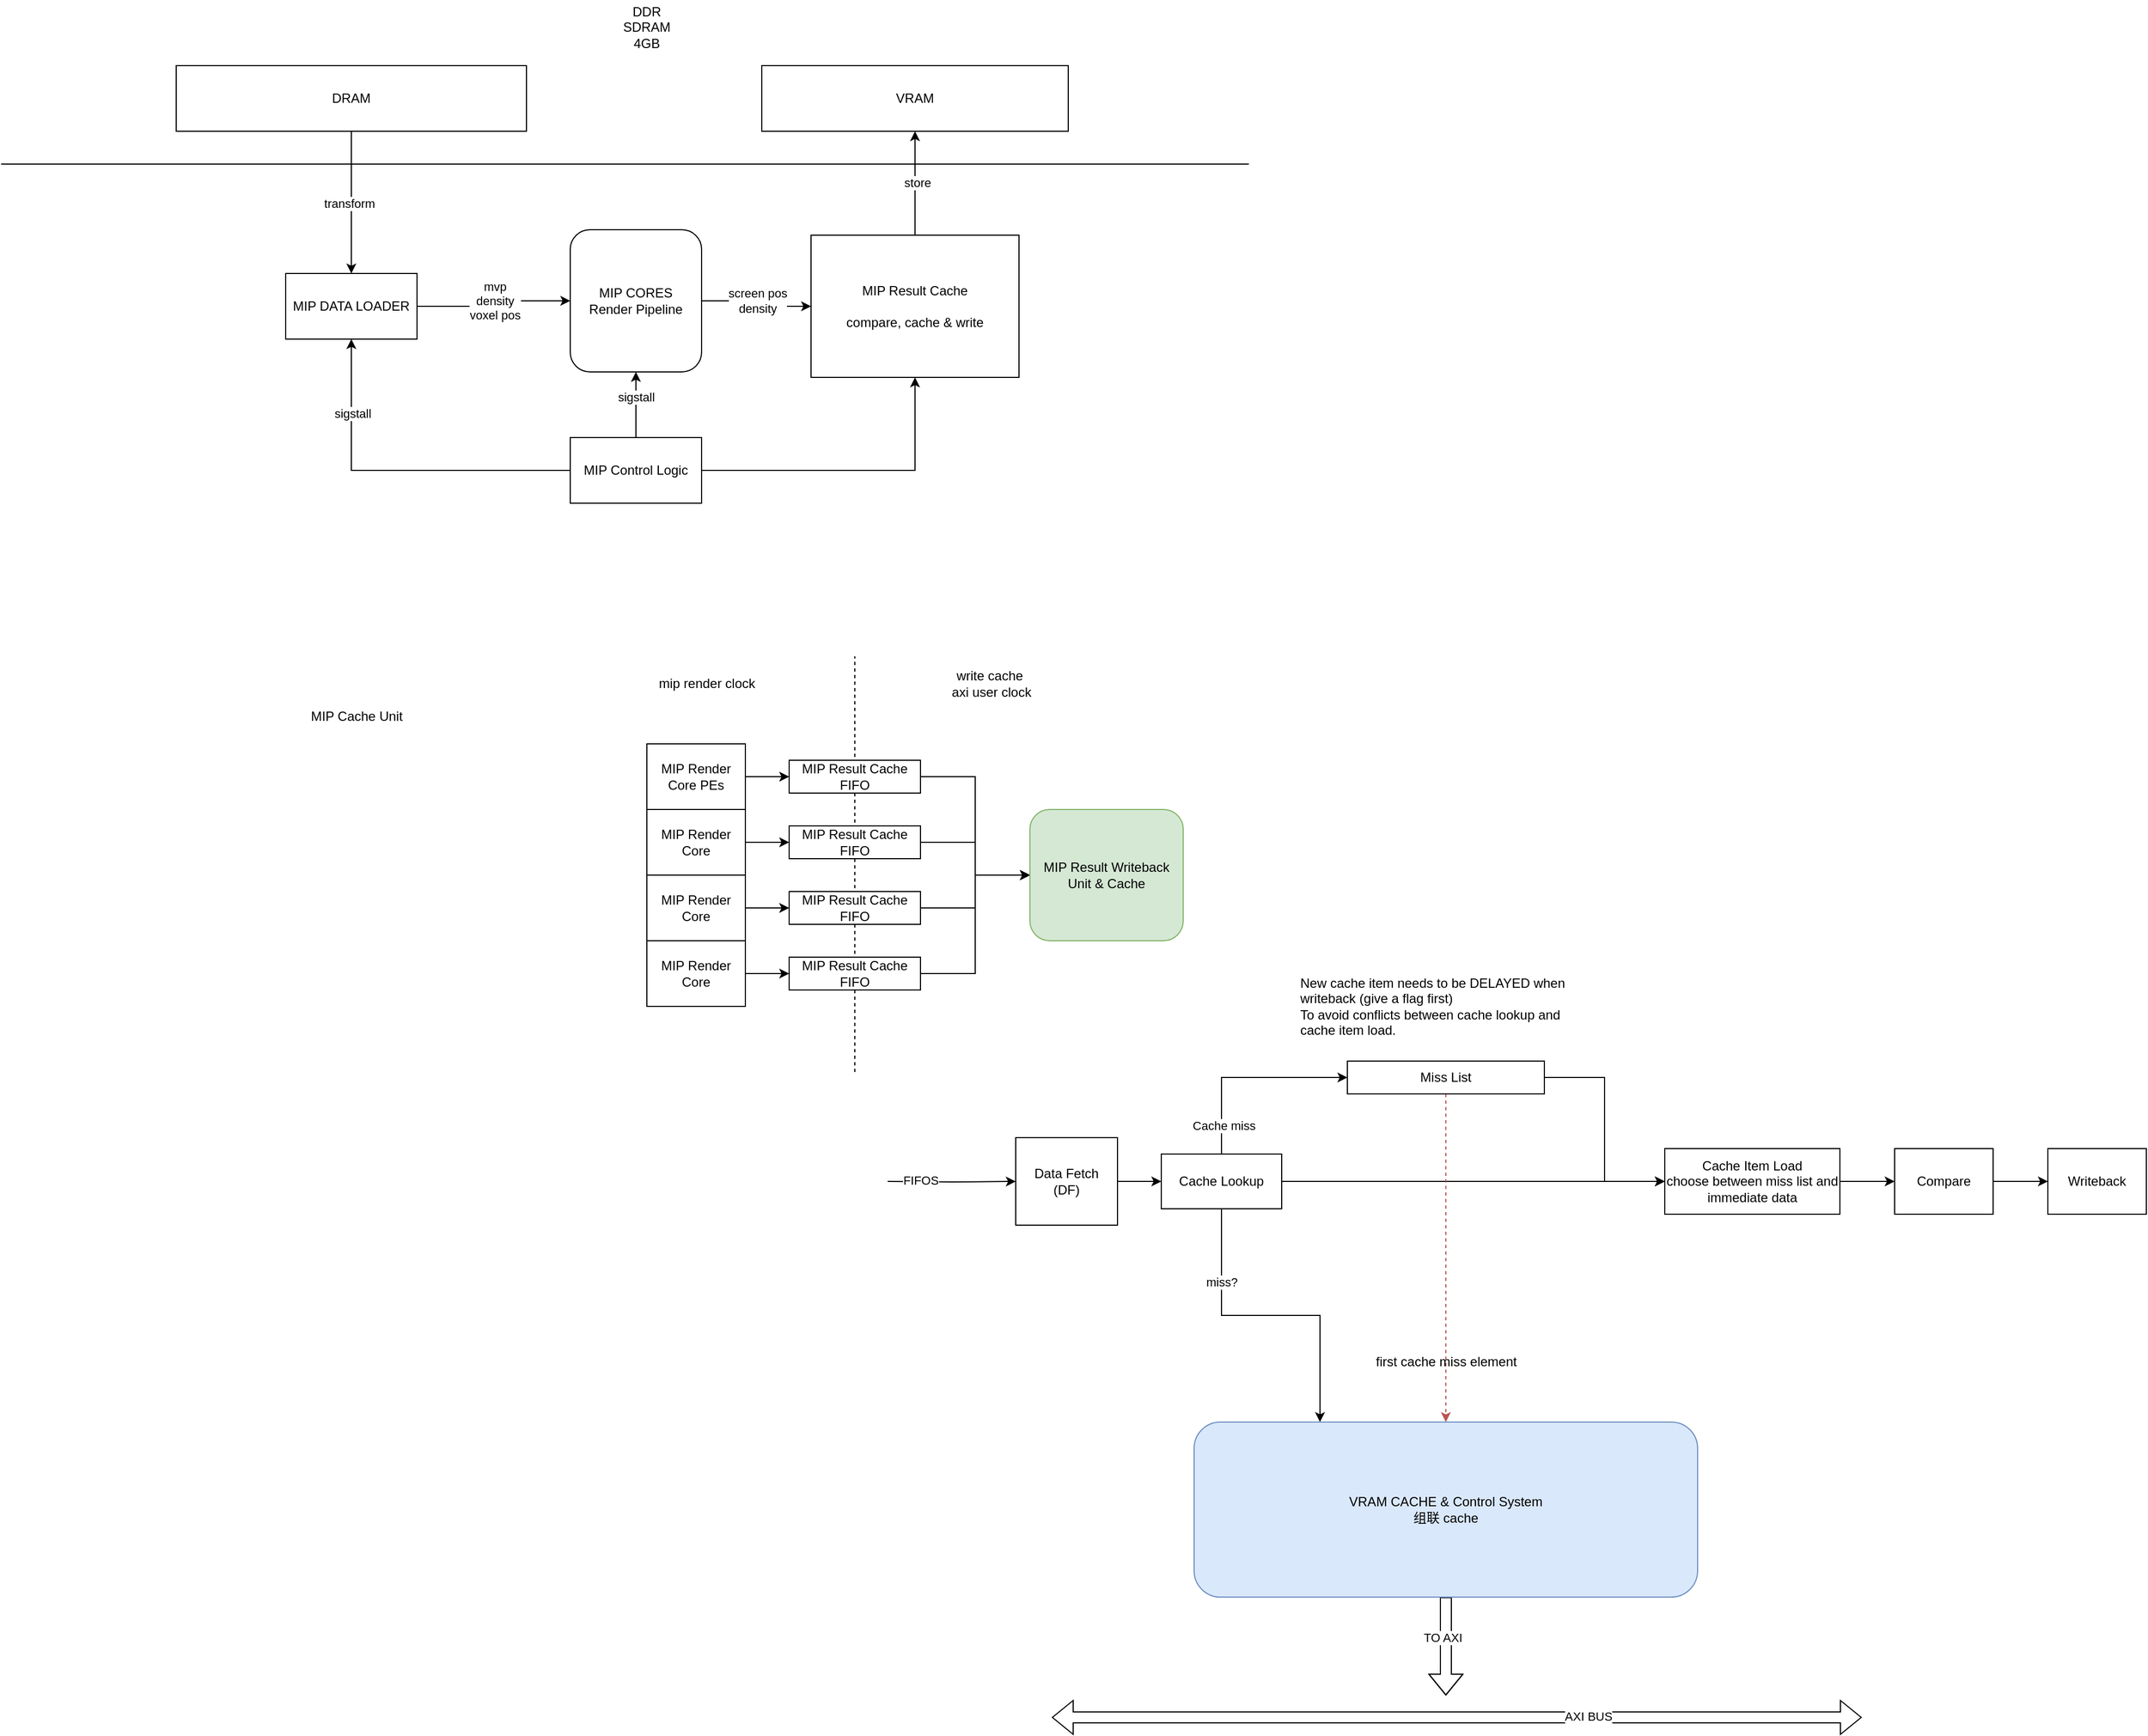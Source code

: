 <mxfile version="24.7.8">
  <diagram name="第 1 页" id="Qm9_d1xPYQ_xbVdOrIc0">
    <mxGraphModel dx="1710" dy="588" grid="1" gridSize="10" guides="1" tooltips="1" connect="1" arrows="1" fold="1" page="1" pageScale="1" pageWidth="827" pageHeight="1169" math="0" shadow="0">
      <root>
        <mxCell id="0" />
        <mxCell id="1" parent="0" />
        <mxCell id="JFNaRIN1UC7OzDNWmPIz-10" value="" style="endArrow=none;dashed=1;html=1;rounded=0;" edge="1" parent="1">
          <mxGeometry width="50" height="50" relative="1" as="geometry">
            <mxPoint x="560" y="1000" as="sourcePoint" />
            <mxPoint x="560" y="620" as="targetPoint" />
          </mxGeometry>
        </mxCell>
        <mxCell id="h95ZDuePujR9sLcIJYp7-18" style="edgeStyle=orthogonalEdgeStyle;rounded=0;orthogonalLoop=1;jettySize=auto;html=1;" parent="1" source="h95ZDuePujR9sLcIJYp7-1" target="h95ZDuePujR9sLcIJYp7-5" edge="1">
          <mxGeometry relative="1" as="geometry" />
        </mxCell>
        <mxCell id="h95ZDuePujR9sLcIJYp7-19" value="transform" style="edgeLabel;html=1;align=center;verticalAlign=middle;resizable=0;points=[];" parent="h95ZDuePujR9sLcIJYp7-18" vertex="1" connectable="0">
          <mxGeometry x="0.004" y="-2" relative="1" as="geometry">
            <mxPoint as="offset" />
          </mxGeometry>
        </mxCell>
        <mxCell id="h95ZDuePujR9sLcIJYp7-1" value="DRAM" style="rounded=0;whiteSpace=wrap;html=1;" parent="1" vertex="1">
          <mxGeometry x="-60" y="80" width="320" height="60" as="geometry" />
        </mxCell>
        <mxCell id="h95ZDuePujR9sLcIJYp7-4" style="edgeStyle=orthogonalEdgeStyle;rounded=0;orthogonalLoop=1;jettySize=auto;html=1;" parent="1" source="h95ZDuePujR9sLcIJYp7-2" target="h95ZDuePujR9sLcIJYp7-3" edge="1">
          <mxGeometry relative="1" as="geometry" />
        </mxCell>
        <mxCell id="h95ZDuePujR9sLcIJYp7-14" value="screen pos&lt;div&gt;density&lt;/div&gt;" style="edgeLabel;html=1;align=center;verticalAlign=middle;resizable=0;points=[];" parent="h95ZDuePujR9sLcIJYp7-4" vertex="1" connectable="0">
          <mxGeometry x="-0.331" y="1" relative="1" as="geometry">
            <mxPoint x="16" y="1" as="offset" />
          </mxGeometry>
        </mxCell>
        <mxCell id="h95ZDuePujR9sLcIJYp7-2" value="MIP CORES&lt;div&gt;Render Pipeline&lt;/div&gt;" style="rounded=1;whiteSpace=wrap;html=1;" parent="1" vertex="1">
          <mxGeometry x="300" y="230" width="120" height="130" as="geometry" />
        </mxCell>
        <mxCell id="h95ZDuePujR9sLcIJYp7-8" style="edgeStyle=orthogonalEdgeStyle;rounded=0;orthogonalLoop=1;jettySize=auto;html=1;" parent="1" source="h95ZDuePujR9sLcIJYp7-3" target="h95ZDuePujR9sLcIJYp7-7" edge="1">
          <mxGeometry relative="1" as="geometry" />
        </mxCell>
        <mxCell id="h95ZDuePujR9sLcIJYp7-9" value="store" style="edgeLabel;html=1;align=center;verticalAlign=middle;resizable=0;points=[];" parent="h95ZDuePujR9sLcIJYp7-8" vertex="1" connectable="0">
          <mxGeometry x="0.016" y="-2" relative="1" as="geometry">
            <mxPoint as="offset" />
          </mxGeometry>
        </mxCell>
        <mxCell id="h95ZDuePujR9sLcIJYp7-3" value="MIP Result Cache&lt;div&gt;&lt;br&gt;&lt;/div&gt;&lt;div&gt;compare, cache &amp;amp; write&lt;/div&gt;" style="rounded=0;whiteSpace=wrap;html=1;" parent="1" vertex="1">
          <mxGeometry x="520" y="235" width="190" height="130" as="geometry" />
        </mxCell>
        <mxCell id="h95ZDuePujR9sLcIJYp7-6" style="edgeStyle=orthogonalEdgeStyle;rounded=0;orthogonalLoop=1;jettySize=auto;html=1;" parent="1" source="h95ZDuePujR9sLcIJYp7-5" target="h95ZDuePujR9sLcIJYp7-2" edge="1">
          <mxGeometry relative="1" as="geometry" />
        </mxCell>
        <mxCell id="h95ZDuePujR9sLcIJYp7-10" value="mvp&lt;div&gt;density&lt;/div&gt;&lt;div&gt;voxel pos&lt;/div&gt;" style="edgeLabel;html=1;align=center;verticalAlign=middle;resizable=0;points=[];" parent="h95ZDuePujR9sLcIJYp7-6" vertex="1" connectable="0">
          <mxGeometry x="0.04" relative="1" as="geometry">
            <mxPoint as="offset" />
          </mxGeometry>
        </mxCell>
        <mxCell id="h95ZDuePujR9sLcIJYp7-5" value="MIP DATA LOADER" style="rounded=0;whiteSpace=wrap;html=1;" parent="1" vertex="1">
          <mxGeometry x="40" y="270" width="120" height="60" as="geometry" />
        </mxCell>
        <mxCell id="h95ZDuePujR9sLcIJYp7-7" value="VRAM" style="rounded=0;whiteSpace=wrap;html=1;" parent="1" vertex="1">
          <mxGeometry x="475" y="80" width="280" height="60" as="geometry" />
        </mxCell>
        <mxCell id="h95ZDuePujR9sLcIJYp7-11" value="" style="endArrow=none;html=1;rounded=0;" parent="1" edge="1">
          <mxGeometry width="50" height="50" relative="1" as="geometry">
            <mxPoint x="-220" y="170" as="sourcePoint" />
            <mxPoint x="920" y="170" as="targetPoint" />
          </mxGeometry>
        </mxCell>
        <mxCell id="h95ZDuePujR9sLcIJYp7-12" value="DDR SDRAM 4GB" style="text;html=1;align=center;verticalAlign=middle;whiteSpace=wrap;rounded=0;" parent="1" vertex="1">
          <mxGeometry x="340" y="20" width="60" height="50" as="geometry" />
        </mxCell>
        <mxCell id="h95ZDuePujR9sLcIJYp7-15" style="edgeStyle=orthogonalEdgeStyle;rounded=0;orthogonalLoop=1;jettySize=auto;html=1;" parent="1" source="h95ZDuePujR9sLcIJYp7-13" target="h95ZDuePujR9sLcIJYp7-5" edge="1">
          <mxGeometry relative="1" as="geometry" />
        </mxCell>
        <mxCell id="h95ZDuePujR9sLcIJYp7-20" value="sigstall" style="edgeLabel;html=1;align=center;verticalAlign=middle;resizable=0;points=[];" parent="h95ZDuePujR9sLcIJYp7-15" vertex="1" connectable="0">
          <mxGeometry x="0.577" y="-1" relative="1" as="geometry">
            <mxPoint as="offset" />
          </mxGeometry>
        </mxCell>
        <mxCell id="h95ZDuePujR9sLcIJYp7-16" style="edgeStyle=orthogonalEdgeStyle;rounded=0;orthogonalLoop=1;jettySize=auto;html=1;" parent="1" source="h95ZDuePujR9sLcIJYp7-13" target="h95ZDuePujR9sLcIJYp7-2" edge="1">
          <mxGeometry relative="1" as="geometry" />
        </mxCell>
        <mxCell id="h95ZDuePujR9sLcIJYp7-21" value="sigstall" style="edgeLabel;html=1;align=center;verticalAlign=middle;resizable=0;points=[];" parent="h95ZDuePujR9sLcIJYp7-16" vertex="1" connectable="0">
          <mxGeometry x="0.161" y="3" relative="1" as="geometry">
            <mxPoint x="3" y="-2" as="offset" />
          </mxGeometry>
        </mxCell>
        <mxCell id="h95ZDuePujR9sLcIJYp7-17" style="edgeStyle=orthogonalEdgeStyle;rounded=0;orthogonalLoop=1;jettySize=auto;html=1;" parent="1" source="h95ZDuePujR9sLcIJYp7-13" target="h95ZDuePujR9sLcIJYp7-3" edge="1">
          <mxGeometry relative="1" as="geometry" />
        </mxCell>
        <mxCell id="h95ZDuePujR9sLcIJYp7-13" value="MIP Control Logic" style="rounded=0;whiteSpace=wrap;html=1;" parent="1" vertex="1">
          <mxGeometry x="300" y="420" width="120" height="60" as="geometry" />
        </mxCell>
        <mxCell id="h95ZDuePujR9sLcIJYp7-23" value="MIP Cache Unit" style="text;html=1;align=center;verticalAlign=middle;whiteSpace=wrap;rounded=0;" parent="1" vertex="1">
          <mxGeometry x="20" y="660" width="170" height="30" as="geometry" />
        </mxCell>
        <mxCell id="JFNaRIN1UC7OzDNWmPIz-21" style="edgeStyle=orthogonalEdgeStyle;rounded=0;orthogonalLoop=1;jettySize=auto;html=1;" edge="1" parent="1" source="JFNaRIN1UC7OzDNWmPIz-1" target="JFNaRIN1UC7OzDNWmPIz-5">
          <mxGeometry relative="1" as="geometry" />
        </mxCell>
        <mxCell id="JFNaRIN1UC7OzDNWmPIz-1" value="MIP Render Core PEs" style="rounded=0;whiteSpace=wrap;html=1;" vertex="1" parent="1">
          <mxGeometry x="370" y="700" width="90" height="60" as="geometry" />
        </mxCell>
        <mxCell id="JFNaRIN1UC7OzDNWmPIz-22" style="edgeStyle=orthogonalEdgeStyle;rounded=0;orthogonalLoop=1;jettySize=auto;html=1;" edge="1" parent="1" source="JFNaRIN1UC7OzDNWmPIz-2" target="JFNaRIN1UC7OzDNWmPIz-6">
          <mxGeometry relative="1" as="geometry" />
        </mxCell>
        <mxCell id="JFNaRIN1UC7OzDNWmPIz-2" value="MIP Render Core" style="rounded=0;whiteSpace=wrap;html=1;" vertex="1" parent="1">
          <mxGeometry x="370" y="760" width="90" height="60" as="geometry" />
        </mxCell>
        <mxCell id="JFNaRIN1UC7OzDNWmPIz-23" style="edgeStyle=orthogonalEdgeStyle;rounded=0;orthogonalLoop=1;jettySize=auto;html=1;" edge="1" parent="1" source="JFNaRIN1UC7OzDNWmPIz-3" target="JFNaRIN1UC7OzDNWmPIz-7">
          <mxGeometry relative="1" as="geometry" />
        </mxCell>
        <mxCell id="JFNaRIN1UC7OzDNWmPIz-3" value="MIP Render Core" style="rounded=0;whiteSpace=wrap;html=1;" vertex="1" parent="1">
          <mxGeometry x="370" y="820" width="90" height="60" as="geometry" />
        </mxCell>
        <mxCell id="JFNaRIN1UC7OzDNWmPIz-24" style="edgeStyle=orthogonalEdgeStyle;rounded=0;orthogonalLoop=1;jettySize=auto;html=1;" edge="1" parent="1" source="JFNaRIN1UC7OzDNWmPIz-4" target="JFNaRIN1UC7OzDNWmPIz-8">
          <mxGeometry relative="1" as="geometry" />
        </mxCell>
        <mxCell id="JFNaRIN1UC7OzDNWmPIz-4" value="MIP Render Core" style="rounded=0;whiteSpace=wrap;html=1;" vertex="1" parent="1">
          <mxGeometry x="370" y="880" width="90" height="60" as="geometry" />
        </mxCell>
        <mxCell id="JFNaRIN1UC7OzDNWmPIz-14" style="edgeStyle=orthogonalEdgeStyle;rounded=0;orthogonalLoop=1;jettySize=auto;html=1;entryX=0;entryY=0.5;entryDx=0;entryDy=0;" edge="1" parent="1" source="JFNaRIN1UC7OzDNWmPIz-5" target="JFNaRIN1UC7OzDNWmPIz-13">
          <mxGeometry relative="1" as="geometry" />
        </mxCell>
        <mxCell id="JFNaRIN1UC7OzDNWmPIz-5" value="MIP Result Cache FIFO" style="rounded=0;whiteSpace=wrap;html=1;" vertex="1" parent="1">
          <mxGeometry x="500" y="715" width="120" height="30" as="geometry" />
        </mxCell>
        <mxCell id="JFNaRIN1UC7OzDNWmPIz-15" style="edgeStyle=orthogonalEdgeStyle;rounded=0;orthogonalLoop=1;jettySize=auto;html=1;entryX=0;entryY=0.5;entryDx=0;entryDy=0;" edge="1" parent="1" source="JFNaRIN1UC7OzDNWmPIz-6" target="JFNaRIN1UC7OzDNWmPIz-13">
          <mxGeometry relative="1" as="geometry" />
        </mxCell>
        <mxCell id="JFNaRIN1UC7OzDNWmPIz-6" value="MIP Result Cache&lt;div&gt;FIFO&lt;/div&gt;" style="rounded=0;whiteSpace=wrap;html=1;" vertex="1" parent="1">
          <mxGeometry x="500" y="775" width="120" height="30" as="geometry" />
        </mxCell>
        <mxCell id="JFNaRIN1UC7OzDNWmPIz-18" style="edgeStyle=orthogonalEdgeStyle;rounded=0;orthogonalLoop=1;jettySize=auto;html=1;entryX=0;entryY=0.5;entryDx=0;entryDy=0;" edge="1" parent="1" source="JFNaRIN1UC7OzDNWmPIz-7" target="JFNaRIN1UC7OzDNWmPIz-13">
          <mxGeometry relative="1" as="geometry" />
        </mxCell>
        <mxCell id="JFNaRIN1UC7OzDNWmPIz-7" value="MIP Result Cache&lt;div&gt;FIFO&lt;/div&gt;" style="rounded=0;whiteSpace=wrap;html=1;" vertex="1" parent="1">
          <mxGeometry x="500" y="835" width="120" height="30" as="geometry" />
        </mxCell>
        <mxCell id="JFNaRIN1UC7OzDNWmPIz-19" style="edgeStyle=orthogonalEdgeStyle;rounded=0;orthogonalLoop=1;jettySize=auto;html=1;entryX=0;entryY=0.5;entryDx=0;entryDy=0;" edge="1" parent="1" source="JFNaRIN1UC7OzDNWmPIz-8" target="JFNaRIN1UC7OzDNWmPIz-13">
          <mxGeometry relative="1" as="geometry" />
        </mxCell>
        <mxCell id="JFNaRIN1UC7OzDNWmPIz-8" value="MIP Result Cache&lt;div&gt;FIFO&lt;/div&gt;" style="rounded=0;whiteSpace=wrap;html=1;" vertex="1" parent="1">
          <mxGeometry x="500" y="895" width="120" height="30" as="geometry" />
        </mxCell>
        <mxCell id="JFNaRIN1UC7OzDNWmPIz-11" value="mip render clock" style="text;html=1;align=center;verticalAlign=middle;whiteSpace=wrap;rounded=0;" vertex="1" parent="1">
          <mxGeometry x="360" y="630" width="130" height="30" as="geometry" />
        </mxCell>
        <mxCell id="JFNaRIN1UC7OzDNWmPIz-12" value="write cache&amp;nbsp;&lt;div&gt;axi user clock&lt;/div&gt;" style="text;html=1;align=center;verticalAlign=middle;whiteSpace=wrap;rounded=0;" vertex="1" parent="1">
          <mxGeometry x="620" y="630" width="130" height="30" as="geometry" />
        </mxCell>
        <mxCell id="JFNaRIN1UC7OzDNWmPIz-13" value="MIP Result Writeback Unit &amp;amp; Cache" style="rounded=1;whiteSpace=wrap;html=1;fillColor=#d5e8d4;strokeColor=#82b366;" vertex="1" parent="1">
          <mxGeometry x="720" y="760" width="140" height="120" as="geometry" />
        </mxCell>
        <mxCell id="JFNaRIN1UC7OzDNWmPIz-26" style="edgeStyle=orthogonalEdgeStyle;rounded=0;orthogonalLoop=1;jettySize=auto;html=1;" edge="1" parent="1" target="JFNaRIN1UC7OzDNWmPIz-25">
          <mxGeometry relative="1" as="geometry">
            <mxPoint x="590" y="1100" as="sourcePoint" />
          </mxGeometry>
        </mxCell>
        <mxCell id="JFNaRIN1UC7OzDNWmPIz-27" value="FIFOS" style="edgeLabel;html=1;align=center;verticalAlign=middle;resizable=0;points=[];" vertex="1" connectable="0" parent="JFNaRIN1UC7OzDNWmPIz-26">
          <mxGeometry x="-0.66" y="1" relative="1" as="geometry">
            <mxPoint x="10" as="offset" />
          </mxGeometry>
        </mxCell>
        <mxCell id="JFNaRIN1UC7OzDNWmPIz-30" style="edgeStyle=orthogonalEdgeStyle;rounded=0;orthogonalLoop=1;jettySize=auto;html=1;" edge="1" parent="1" source="JFNaRIN1UC7OzDNWmPIz-25" target="JFNaRIN1UC7OzDNWmPIz-28">
          <mxGeometry relative="1" as="geometry" />
        </mxCell>
        <mxCell id="JFNaRIN1UC7OzDNWmPIz-25" value="Data Fetch&lt;div&gt;(DF)&lt;/div&gt;" style="rounded=0;whiteSpace=wrap;html=1;" vertex="1" parent="1">
          <mxGeometry x="707" y="1060" width="93" height="80" as="geometry" />
        </mxCell>
        <mxCell id="JFNaRIN1UC7OzDNWmPIz-32" style="edgeStyle=orthogonalEdgeStyle;rounded=0;orthogonalLoop=1;jettySize=auto;html=1;exitX=0.5;exitY=0;exitDx=0;exitDy=0;entryX=0;entryY=0.5;entryDx=0;entryDy=0;" edge="1" parent="1" source="JFNaRIN1UC7OzDNWmPIz-28" target="JFNaRIN1UC7OzDNWmPIz-29">
          <mxGeometry relative="1" as="geometry" />
        </mxCell>
        <mxCell id="JFNaRIN1UC7OzDNWmPIz-33" value="Cache miss" style="edgeLabel;html=1;align=center;verticalAlign=middle;resizable=0;points=[];" vertex="1" connectable="0" parent="JFNaRIN1UC7OzDNWmPIz-32">
          <mxGeometry x="-0.711" y="-2" relative="1" as="geometry">
            <mxPoint as="offset" />
          </mxGeometry>
        </mxCell>
        <mxCell id="JFNaRIN1UC7OzDNWmPIz-37" style="edgeStyle=orthogonalEdgeStyle;rounded=0;orthogonalLoop=1;jettySize=auto;html=1;" edge="1" parent="1" source="JFNaRIN1UC7OzDNWmPIz-28" target="JFNaRIN1UC7OzDNWmPIz-35">
          <mxGeometry relative="1" as="geometry" />
        </mxCell>
        <mxCell id="JFNaRIN1UC7OzDNWmPIz-50" style="edgeStyle=orthogonalEdgeStyle;rounded=0;orthogonalLoop=1;jettySize=auto;html=1;entryX=0.25;entryY=0;entryDx=0;entryDy=0;" edge="1" parent="1" source="JFNaRIN1UC7OzDNWmPIz-28" target="JFNaRIN1UC7OzDNWmPIz-42">
          <mxGeometry relative="1" as="geometry" />
        </mxCell>
        <mxCell id="JFNaRIN1UC7OzDNWmPIz-51" value="miss?" style="edgeLabel;html=1;align=center;verticalAlign=middle;resizable=0;points=[];" vertex="1" connectable="0" parent="JFNaRIN1UC7OzDNWmPIz-50">
          <mxGeometry x="-0.533" y="3" relative="1" as="geometry">
            <mxPoint x="-3" as="offset" />
          </mxGeometry>
        </mxCell>
        <mxCell id="JFNaRIN1UC7OzDNWmPIz-28" value="Cache Lookup" style="rounded=0;whiteSpace=wrap;html=1;" vertex="1" parent="1">
          <mxGeometry x="840" y="1075" width="110" height="50" as="geometry" />
        </mxCell>
        <mxCell id="JFNaRIN1UC7OzDNWmPIz-36" style="edgeStyle=orthogonalEdgeStyle;rounded=0;orthogonalLoop=1;jettySize=auto;html=1;entryX=0;entryY=0.5;entryDx=0;entryDy=0;" edge="1" parent="1" source="JFNaRIN1UC7OzDNWmPIz-29" target="JFNaRIN1UC7OzDNWmPIz-35">
          <mxGeometry relative="1" as="geometry" />
        </mxCell>
        <mxCell id="JFNaRIN1UC7OzDNWmPIz-48" style="edgeStyle=orthogonalEdgeStyle;rounded=0;orthogonalLoop=1;jettySize=auto;html=1;dashed=1;fillColor=#f8cecc;strokeColor=#b85450;" edge="1" parent="1" source="JFNaRIN1UC7OzDNWmPIz-29" target="JFNaRIN1UC7OzDNWmPIz-42">
          <mxGeometry relative="1" as="geometry" />
        </mxCell>
        <mxCell id="JFNaRIN1UC7OzDNWmPIz-29" value="Miss List" style="rounded=0;whiteSpace=wrap;html=1;" vertex="1" parent="1">
          <mxGeometry x="1010" y="990" width="180" height="30" as="geometry" />
        </mxCell>
        <mxCell id="JFNaRIN1UC7OzDNWmPIz-34" value="New cache item needs to be DELAYED when writeback (give a flag first)&lt;div&gt;To avoid conflicts between cache lookup and cache item load.&lt;/div&gt;" style="text;html=1;align=left;verticalAlign=middle;whiteSpace=wrap;rounded=0;" vertex="1" parent="1">
          <mxGeometry x="965" y="910" width="270" height="60" as="geometry" />
        </mxCell>
        <mxCell id="JFNaRIN1UC7OzDNWmPIz-39" style="edgeStyle=orthogonalEdgeStyle;rounded=0;orthogonalLoop=1;jettySize=auto;html=1;" edge="1" parent="1" source="JFNaRIN1UC7OzDNWmPIz-35" target="JFNaRIN1UC7OzDNWmPIz-38">
          <mxGeometry relative="1" as="geometry" />
        </mxCell>
        <mxCell id="JFNaRIN1UC7OzDNWmPIz-35" value="Cache Item Load&lt;div&gt;choose between miss list and immediate data&lt;/div&gt;" style="rounded=0;whiteSpace=wrap;html=1;" vertex="1" parent="1">
          <mxGeometry x="1300" y="1070" width="160" height="60" as="geometry" />
        </mxCell>
        <mxCell id="JFNaRIN1UC7OzDNWmPIz-41" style="edgeStyle=orthogonalEdgeStyle;rounded=0;orthogonalLoop=1;jettySize=auto;html=1;" edge="1" parent="1" source="JFNaRIN1UC7OzDNWmPIz-38" target="JFNaRIN1UC7OzDNWmPIz-40">
          <mxGeometry relative="1" as="geometry" />
        </mxCell>
        <mxCell id="JFNaRIN1UC7OzDNWmPIz-38" value="Compare" style="rounded=0;whiteSpace=wrap;html=1;" vertex="1" parent="1">
          <mxGeometry x="1510" y="1070" width="90" height="60" as="geometry" />
        </mxCell>
        <mxCell id="JFNaRIN1UC7OzDNWmPIz-40" value="Writeback" style="rounded=0;whiteSpace=wrap;html=1;" vertex="1" parent="1">
          <mxGeometry x="1650" y="1070" width="90" height="60" as="geometry" />
        </mxCell>
        <mxCell id="JFNaRIN1UC7OzDNWmPIz-44" style="edgeStyle=orthogonalEdgeStyle;rounded=0;orthogonalLoop=1;jettySize=auto;html=1;shape=flexArrow;" edge="1" parent="1" source="JFNaRIN1UC7OzDNWmPIz-42">
          <mxGeometry relative="1" as="geometry">
            <mxPoint x="1100" y="1570" as="targetPoint" />
          </mxGeometry>
        </mxCell>
        <mxCell id="JFNaRIN1UC7OzDNWmPIz-45" value="TO AXI" style="edgeLabel;html=1;align=center;verticalAlign=middle;resizable=0;points=[];" vertex="1" connectable="0" parent="JFNaRIN1UC7OzDNWmPIz-44">
          <mxGeometry x="-0.215" y="-3" relative="1" as="geometry">
            <mxPoint y="1" as="offset" />
          </mxGeometry>
        </mxCell>
        <mxCell id="JFNaRIN1UC7OzDNWmPIz-42" value="VRAM CACHE &amp;amp; Control System&lt;div&gt;组联 cache&lt;br&gt;&lt;/div&gt;" style="rounded=1;whiteSpace=wrap;html=1;fillColor=#dae8fc;strokeColor=#6c8ebf;" vertex="1" parent="1">
          <mxGeometry x="870" y="1320" width="460" height="160" as="geometry" />
        </mxCell>
        <mxCell id="JFNaRIN1UC7OzDNWmPIz-46" value="" style="shape=flexArrow;endArrow=classic;startArrow=classic;html=1;rounded=0;" edge="1" parent="1">
          <mxGeometry width="100" height="100" relative="1" as="geometry">
            <mxPoint x="740" y="1590" as="sourcePoint" />
            <mxPoint x="1480" y="1590" as="targetPoint" />
          </mxGeometry>
        </mxCell>
        <mxCell id="JFNaRIN1UC7OzDNWmPIz-47" value="AXI BUS" style="edgeLabel;html=1;align=center;verticalAlign=middle;resizable=0;points=[];" vertex="1" connectable="0" parent="JFNaRIN1UC7OzDNWmPIz-46">
          <mxGeometry x="0.324" y="2" relative="1" as="geometry">
            <mxPoint y="1" as="offset" />
          </mxGeometry>
        </mxCell>
        <mxCell id="JFNaRIN1UC7OzDNWmPIz-49" value="first cache miss element" style="text;html=1;align=center;verticalAlign=middle;resizable=0;points=[];autosize=1;strokeColor=none;fillColor=none;" vertex="1" parent="1">
          <mxGeometry x="1025" y="1250" width="150" height="30" as="geometry" />
        </mxCell>
      </root>
    </mxGraphModel>
  </diagram>
</mxfile>
